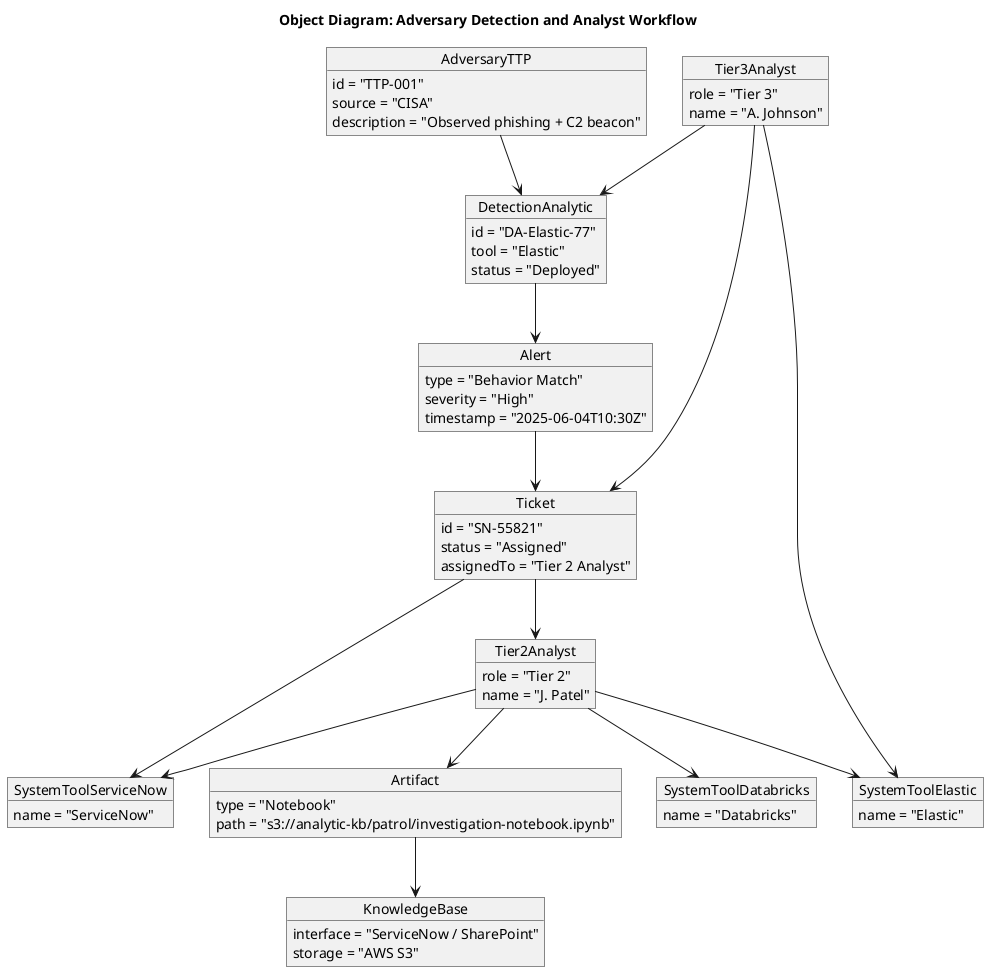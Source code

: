 @startuml
	title Object Diagram: Adversary Detection and Analyst Workflow
	
	object AdversaryTTP {
	  id = "TTP-001"
	  source = "CISA"
	  description = "Observed phishing + C2 beacon"
	}
	
	object DetectionAnalytic {
	  id = "DA-Elastic-77"
	  tool = "Elastic"
	  status = "Deployed"
	}
	
	object Alert {
	  type = "Behavior Match"
	  severity = "High"
	  timestamp = "2025-06-04T10:30Z"
	}
	
	object Ticket {
	  id = "SN-55821"
	  status = "Assigned"
	  assignedTo = "Tier 2 Analyst"
	}
	
	object Tier3Analyst {
	  role = "Tier 3"
	  name = "A. Johnson"
	}
	
	object Tier2Analyst {
	  role = "Tier 2"
	  name = "J. Patel"
	}
	
	object Artifact {
	  type = "Notebook"
	  path = "s3://analytic-kb/patrol/investigation-notebook.ipynb"
	}
	
	object KnowledgeBase {
	  interface = "ServiceNow / SharePoint"
	  storage = "AWS S3"
	}
	
	object SystemToolElastic {
	  name = "Elastic"
	}
	
	object SystemToolDatabricks {
	  name = "Databricks"
	}
	
	object SystemToolServiceNow {
	  name = "ServiceNow"
	}
	
	' Relationships
	AdversaryTTP --> DetectionAnalytic
	DetectionAnalytic --> Alert
	Alert --> Ticket
	Ticket --> Tier2Analyst
	Tier2Analyst --> Artifact
	Artifact --> KnowledgeBase
	Tier3Analyst --> DetectionAnalytic
	Tier3Analyst --> Ticket
	Tier3Analyst --> SystemToolElastic
	Tier2Analyst --> SystemToolDatabricks
	Tier2Analyst --> SystemToolElastic
	Tier2Analyst --> SystemToolServiceNow
	Ticket --> SystemToolServiceNow

@enduml
